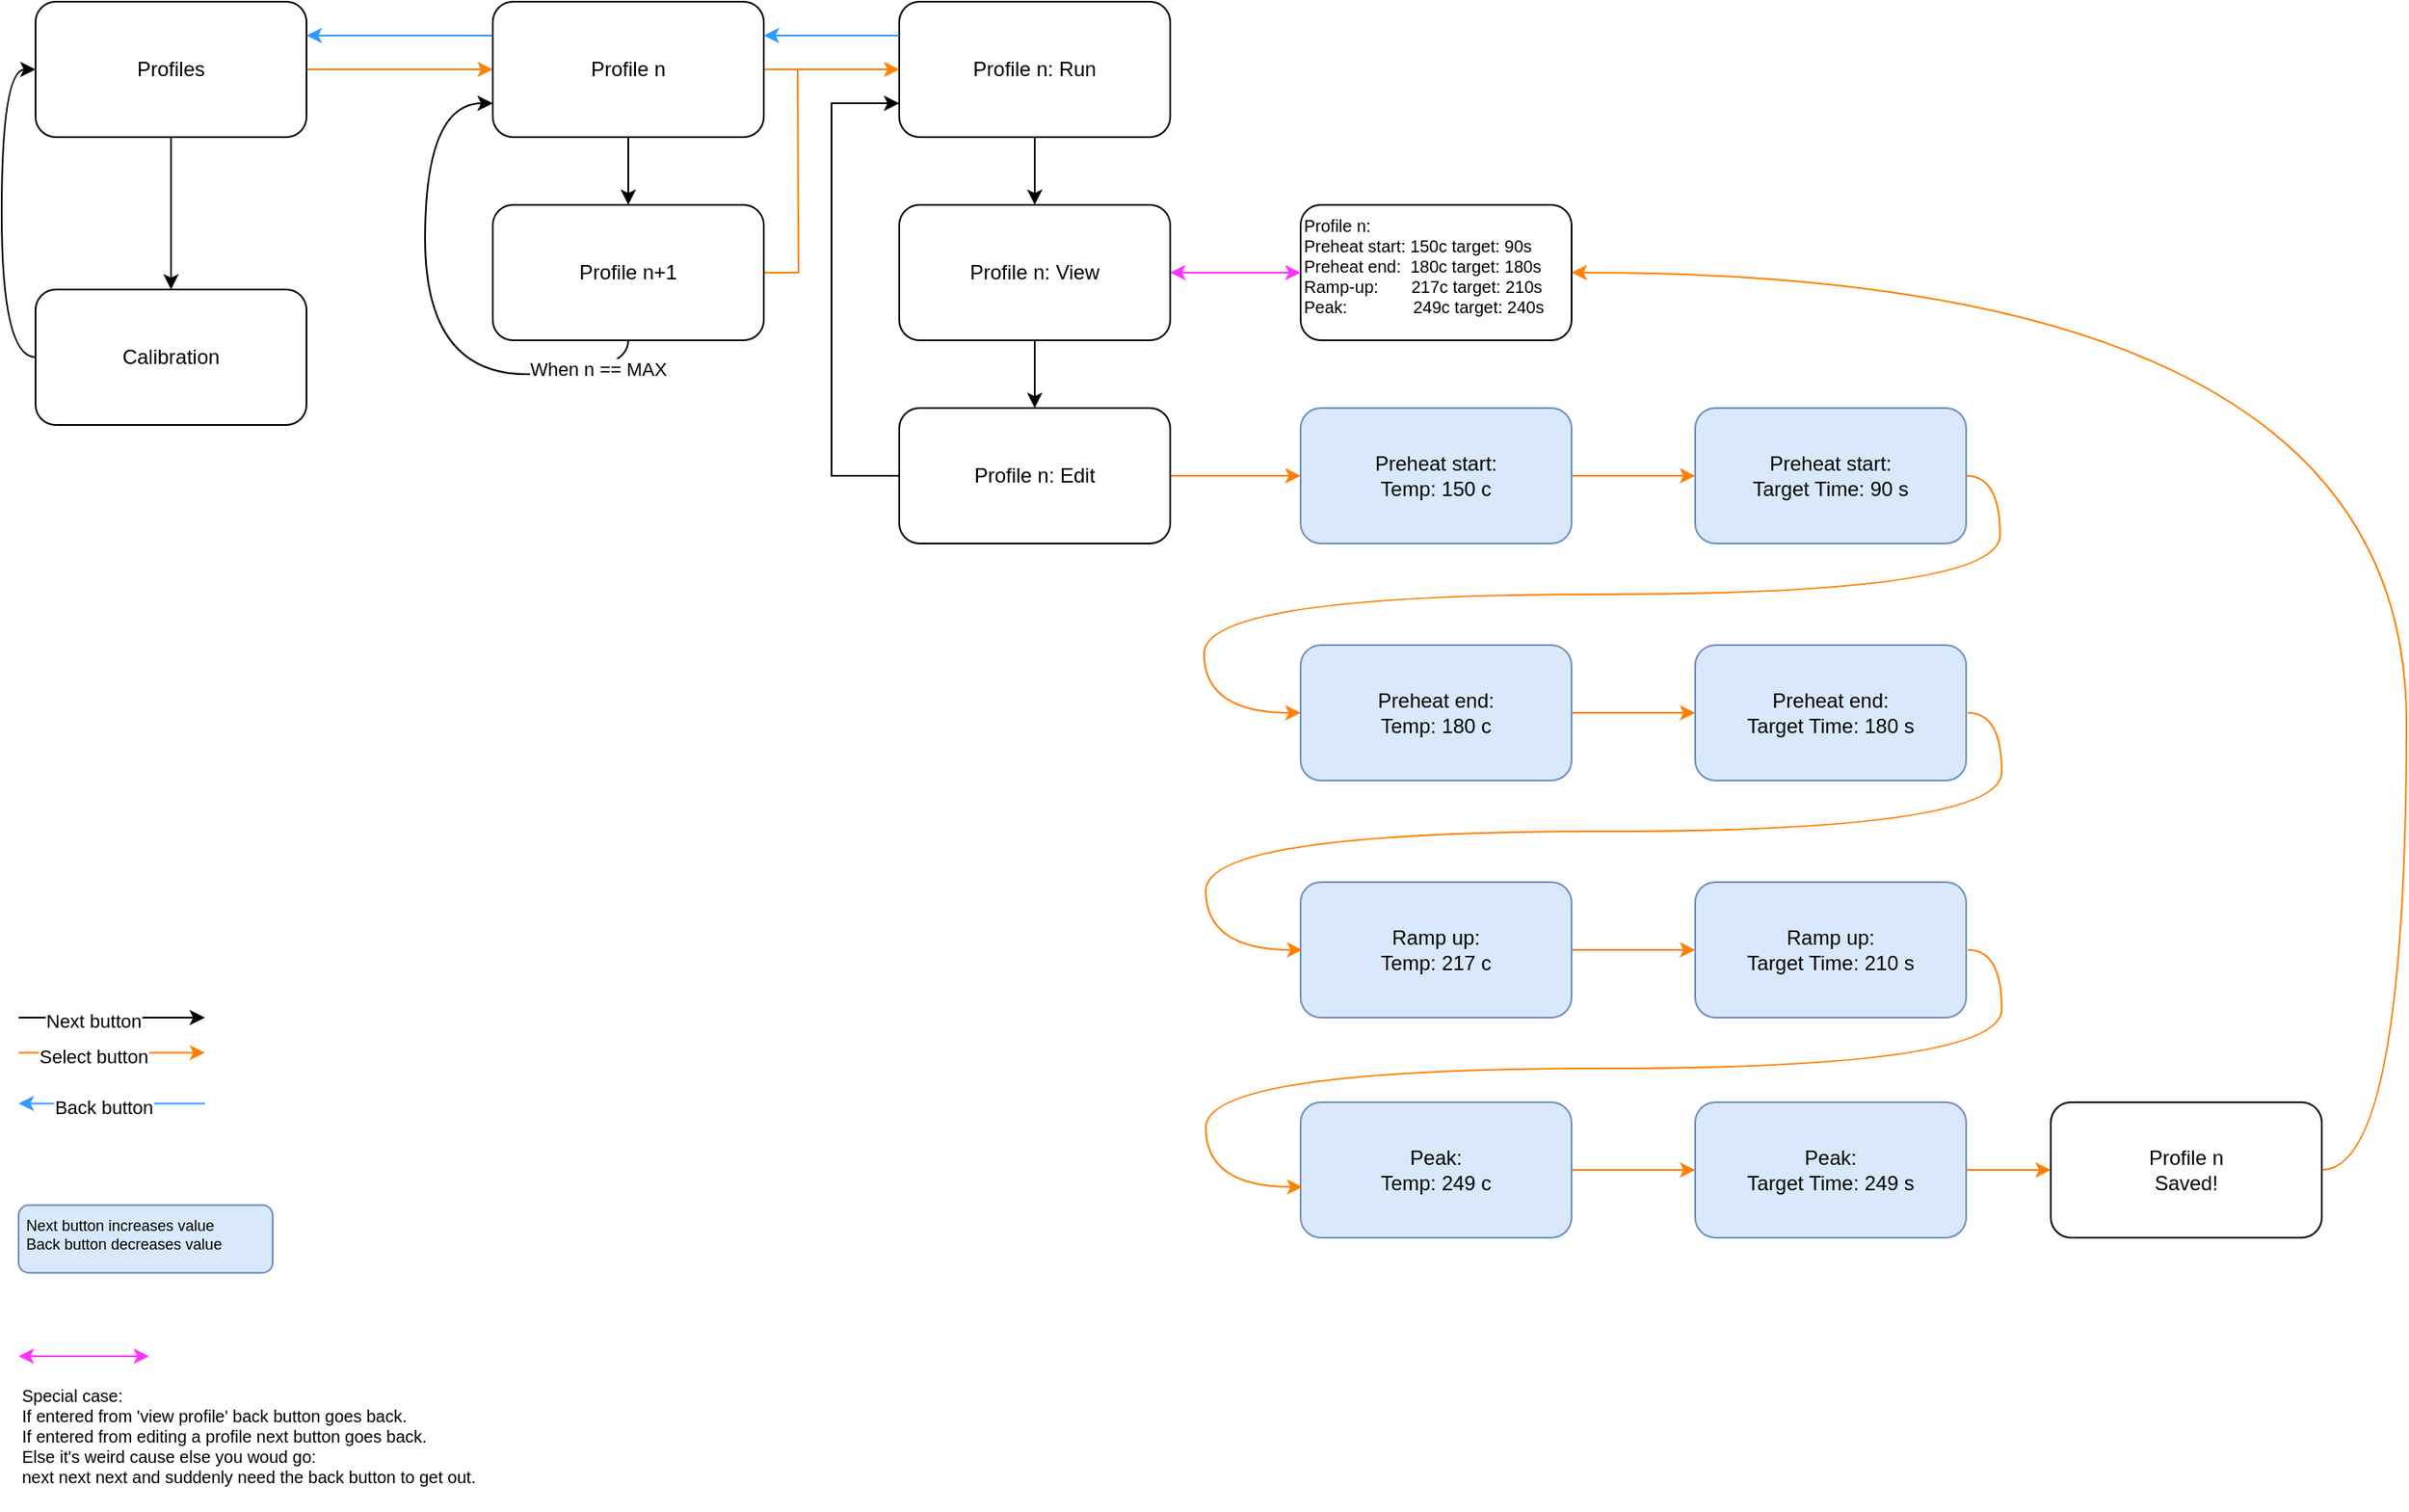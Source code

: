 <mxfile version="22.0.8" type="device">
  <diagram id="C5RBs43oDa-KdzZeNtuy" name="Page-1">
    <mxGraphModel dx="1481" dy="787" grid="1" gridSize="10" guides="1" tooltips="1" connect="1" arrows="1" fold="1" page="1" pageScale="1" pageWidth="827" pageHeight="1169" math="0" shadow="0">
      <root>
        <mxCell id="WIyWlLk6GJQsqaUBKTNV-0" />
        <mxCell id="WIyWlLk6GJQsqaUBKTNV-1" parent="WIyWlLk6GJQsqaUBKTNV-0" />
        <mxCell id="CHKVVRWl1DC87nrm_dnB-16" style="edgeStyle=orthogonalEdgeStyle;rounded=0;orthogonalLoop=1;jettySize=auto;html=1;exitX=1;exitY=0.5;exitDx=0;exitDy=0;entryX=0;entryY=0.5;entryDx=0;entryDy=0;strokeColor=#FF8000;" edge="1" parent="WIyWlLk6GJQsqaUBKTNV-1" source="CHKVVRWl1DC87nrm_dnB-0" target="CHKVVRWl1DC87nrm_dnB-3">
          <mxGeometry relative="1" as="geometry" />
        </mxCell>
        <mxCell id="CHKVVRWl1DC87nrm_dnB-52" style="edgeStyle=orthogonalEdgeStyle;rounded=0;orthogonalLoop=1;jettySize=auto;html=1;fontColor=#97D077;" edge="1" parent="WIyWlLk6GJQsqaUBKTNV-1" source="CHKVVRWl1DC87nrm_dnB-0" target="CHKVVRWl1DC87nrm_dnB-1">
          <mxGeometry relative="1" as="geometry" />
        </mxCell>
        <mxCell id="CHKVVRWl1DC87nrm_dnB-0" value="&lt;div&gt;Profiles&lt;/div&gt;" style="rounded=1;whiteSpace=wrap;html=1;" vertex="1" parent="WIyWlLk6GJQsqaUBKTNV-1">
          <mxGeometry x="80" y="50" width="160" height="80" as="geometry" />
        </mxCell>
        <mxCell id="CHKVVRWl1DC87nrm_dnB-5" style="edgeStyle=orthogonalEdgeStyle;orthogonalLoop=1;jettySize=auto;html=1;exitX=0;exitY=0.5;exitDx=0;exitDy=0;entryX=0;entryY=0.5;entryDx=0;entryDy=0;curved=1;" edge="1" parent="WIyWlLk6GJQsqaUBKTNV-1" source="CHKVVRWl1DC87nrm_dnB-1" target="CHKVVRWl1DC87nrm_dnB-0">
          <mxGeometry relative="1" as="geometry" />
        </mxCell>
        <mxCell id="CHKVVRWl1DC87nrm_dnB-1" value="&lt;div&gt;Calibration&lt;/div&gt;" style="rounded=1;whiteSpace=wrap;html=1;" vertex="1" parent="WIyWlLk6GJQsqaUBKTNV-1">
          <mxGeometry x="80" y="220" width="160" height="80" as="geometry" />
        </mxCell>
        <mxCell id="CHKVVRWl1DC87nrm_dnB-12" style="edgeStyle=orthogonalEdgeStyle;rounded=0;orthogonalLoop=1;jettySize=auto;html=1;exitX=0.5;exitY=1;exitDx=0;exitDy=0;entryX=0.5;entryY=0;entryDx=0;entryDy=0;" edge="1" parent="WIyWlLk6GJQsqaUBKTNV-1" source="CHKVVRWl1DC87nrm_dnB-2" target="CHKVVRWl1DC87nrm_dnB-10">
          <mxGeometry relative="1" as="geometry" />
        </mxCell>
        <mxCell id="CHKVVRWl1DC87nrm_dnB-2" value="&lt;div align=&quot;left&quot;&gt;Profile n: Run&lt;br&gt;&lt;/div&gt;" style="rounded=1;whiteSpace=wrap;html=1;" vertex="1" parent="WIyWlLk6GJQsqaUBKTNV-1">
          <mxGeometry x="590" y="50" width="160" height="80" as="geometry" />
        </mxCell>
        <mxCell id="CHKVVRWl1DC87nrm_dnB-8" style="edgeStyle=orthogonalEdgeStyle;orthogonalLoop=1;jettySize=auto;html=1;exitX=0.5;exitY=1;exitDx=0;exitDy=0;curved=1;startArrow=none;startFill=0;" edge="1" parent="WIyWlLk6GJQsqaUBKTNV-1" source="CHKVVRWl1DC87nrm_dnB-3" target="CHKVVRWl1DC87nrm_dnB-6">
          <mxGeometry relative="1" as="geometry">
            <Array as="points">
              <mxPoint x="430" y="140" />
              <mxPoint x="430" y="140" />
            </Array>
          </mxGeometry>
        </mxCell>
        <mxCell id="CHKVVRWl1DC87nrm_dnB-11" style="edgeStyle=orthogonalEdgeStyle;rounded=0;orthogonalLoop=1;jettySize=auto;html=1;exitX=1;exitY=0.5;exitDx=0;exitDy=0;strokeColor=#FF8000;" edge="1" parent="WIyWlLk6GJQsqaUBKTNV-1" source="CHKVVRWl1DC87nrm_dnB-3" target="CHKVVRWl1DC87nrm_dnB-2">
          <mxGeometry relative="1" as="geometry" />
        </mxCell>
        <mxCell id="CHKVVRWl1DC87nrm_dnB-63" style="edgeStyle=orthogonalEdgeStyle;rounded=0;orthogonalLoop=1;jettySize=auto;html=1;exitX=0;exitY=0.25;exitDx=0;exitDy=0;entryX=1;entryY=0.25;entryDx=0;entryDy=0;strokeColor=#3399FF;" edge="1" parent="WIyWlLk6GJQsqaUBKTNV-1" source="CHKVVRWl1DC87nrm_dnB-3" target="CHKVVRWl1DC87nrm_dnB-0">
          <mxGeometry relative="1" as="geometry" />
        </mxCell>
        <mxCell id="CHKVVRWl1DC87nrm_dnB-3" value="Profile n" style="rounded=1;whiteSpace=wrap;html=1;" vertex="1" parent="WIyWlLk6GJQsqaUBKTNV-1">
          <mxGeometry x="350" y="50" width="160" height="80" as="geometry" />
        </mxCell>
        <mxCell id="CHKVVRWl1DC87nrm_dnB-9" style="edgeStyle=orthogonalEdgeStyle;orthogonalLoop=1;jettySize=auto;html=1;exitX=0.5;exitY=1;exitDx=0;exitDy=0;entryX=0;entryY=0.75;entryDx=0;entryDy=0;curved=1;startArrow=none;startFill=0;" edge="1" parent="WIyWlLk6GJQsqaUBKTNV-1" source="CHKVVRWl1DC87nrm_dnB-6" target="CHKVVRWl1DC87nrm_dnB-3">
          <mxGeometry relative="1" as="geometry">
            <Array as="points">
              <mxPoint x="430" y="270" />
              <mxPoint x="310" y="270" />
              <mxPoint x="310" y="110" />
            </Array>
          </mxGeometry>
        </mxCell>
        <mxCell id="CHKVVRWl1DC87nrm_dnB-68" value="When n == MAX" style="edgeLabel;html=1;align=center;verticalAlign=middle;resizable=0;points=[];" vertex="1" connectable="0" parent="CHKVVRWl1DC87nrm_dnB-9">
          <mxGeometry x="-0.776" y="-3" relative="1" as="geometry">
            <mxPoint as="offset" />
          </mxGeometry>
        </mxCell>
        <mxCell id="CHKVVRWl1DC87nrm_dnB-51" style="edgeStyle=orthogonalEdgeStyle;rounded=0;orthogonalLoop=1;jettySize=auto;html=1;exitX=1;exitY=0.5;exitDx=0;exitDy=0;endArrow=none;endFill=0;strokeColor=#FF8000;" edge="1" parent="WIyWlLk6GJQsqaUBKTNV-1" source="CHKVVRWl1DC87nrm_dnB-6">
          <mxGeometry relative="1" as="geometry">
            <mxPoint x="530.0" y="90" as="targetPoint" />
          </mxGeometry>
        </mxCell>
        <mxCell id="CHKVVRWl1DC87nrm_dnB-6" value="Profile n+1" style="rounded=1;whiteSpace=wrap;html=1;" vertex="1" parent="WIyWlLk6GJQsqaUBKTNV-1">
          <mxGeometry x="350" y="170" width="160" height="80" as="geometry" />
        </mxCell>
        <mxCell id="CHKVVRWl1DC87nrm_dnB-14" style="edgeStyle=orthogonalEdgeStyle;rounded=0;orthogonalLoop=1;jettySize=auto;html=1;exitX=0.5;exitY=1;exitDx=0;exitDy=0;entryX=0.5;entryY=0;entryDx=0;entryDy=0;" edge="1" parent="WIyWlLk6GJQsqaUBKTNV-1" source="CHKVVRWl1DC87nrm_dnB-10" target="CHKVVRWl1DC87nrm_dnB-13">
          <mxGeometry relative="1" as="geometry" />
        </mxCell>
        <mxCell id="CHKVVRWl1DC87nrm_dnB-10" value="Profile n: View" style="rounded=1;whiteSpace=wrap;html=1;" vertex="1" parent="WIyWlLk6GJQsqaUBKTNV-1">
          <mxGeometry x="590" y="170" width="160" height="80" as="geometry" />
        </mxCell>
        <mxCell id="CHKVVRWl1DC87nrm_dnB-15" style="edgeStyle=orthogonalEdgeStyle;rounded=0;orthogonalLoop=1;jettySize=auto;html=1;exitX=0;exitY=0.5;exitDx=0;exitDy=0;entryX=0;entryY=0.75;entryDx=0;entryDy=0;" edge="1" parent="WIyWlLk6GJQsqaUBKTNV-1" source="CHKVVRWl1DC87nrm_dnB-13" target="CHKVVRWl1DC87nrm_dnB-2">
          <mxGeometry relative="1" as="geometry">
            <mxPoint x="550.0" y="100" as="targetPoint" />
            <Array as="points">
              <mxPoint x="550" y="330" />
              <mxPoint x="550" y="110" />
            </Array>
          </mxGeometry>
        </mxCell>
        <mxCell id="CHKVVRWl1DC87nrm_dnB-23" style="edgeStyle=orthogonalEdgeStyle;rounded=0;orthogonalLoop=1;jettySize=auto;html=1;exitX=1;exitY=0.5;exitDx=0;exitDy=0;strokeColor=#FF8000;" edge="1" parent="WIyWlLk6GJQsqaUBKTNV-1" source="CHKVVRWl1DC87nrm_dnB-13" target="CHKVVRWl1DC87nrm_dnB-18">
          <mxGeometry relative="1" as="geometry" />
        </mxCell>
        <mxCell id="CHKVVRWl1DC87nrm_dnB-13" value="Profile n: Edit" style="rounded=1;whiteSpace=wrap;html=1;" vertex="1" parent="WIyWlLk6GJQsqaUBKTNV-1">
          <mxGeometry x="590" y="290" width="160" height="80" as="geometry" />
        </mxCell>
        <mxCell id="CHKVVRWl1DC87nrm_dnB-17" value="&lt;div style=&quot;font-size: 10px;&quot; align=&quot;left&quot;&gt;&lt;font style=&quot;font-size: 10px;&quot;&gt;Profile n:&lt;br&gt;Preheat start: 150c target: 90s&lt;/font&gt;&lt;/div&gt;&lt;div style=&quot;font-size: 10px;&quot; align=&quot;left&quot;&gt;&lt;font style=&quot;font-size: 10px;&quot;&gt;Preheat end:&amp;nbsp; 180c target: 180s&lt;/font&gt;&lt;/div&gt;&lt;div style=&quot;font-size: 10px;&quot; align=&quot;left&quot;&gt;&lt;font style=&quot;font-size: 10px;&quot;&gt;Ramp-up:&amp;nbsp;&amp;nbsp;&amp;nbsp;&amp;nbsp;&amp;nbsp;&amp;nbsp; 217c target: 210s&lt;/font&gt;&lt;/div&gt;&lt;div style=&quot;font-size: 10px;&quot; align=&quot;left&quot;&gt;&lt;font style=&quot;font-size: 10px;&quot;&gt;Peak: &amp;nbsp; &amp;nbsp; &amp;nbsp;&amp;nbsp;&amp;nbsp;&amp;nbsp;&amp;nbsp;&amp;nbsp;&amp;nbsp;&amp;nbsp; 249c target: 240s&lt;br&gt;&lt;/font&gt;&lt;/div&gt;" style="rounded=1;whiteSpace=wrap;html=1;align=left;verticalAlign=top;" vertex="1" parent="WIyWlLk6GJQsqaUBKTNV-1">
          <mxGeometry x="827" y="170" width="160" height="80" as="geometry" />
        </mxCell>
        <mxCell id="CHKVVRWl1DC87nrm_dnB-26" style="edgeStyle=orthogonalEdgeStyle;rounded=0;orthogonalLoop=1;jettySize=auto;html=1;exitX=1;exitY=0.5;exitDx=0;exitDy=0;strokeColor=#FF8000;" edge="1" parent="WIyWlLk6GJQsqaUBKTNV-1" source="CHKVVRWl1DC87nrm_dnB-18" target="CHKVVRWl1DC87nrm_dnB-25">
          <mxGeometry relative="1" as="geometry" />
        </mxCell>
        <mxCell id="CHKVVRWl1DC87nrm_dnB-18" value="&lt;div&gt;Preheat start:&lt;/div&gt;&lt;div&gt;Temp: 150 c&lt;br&gt;&lt;/div&gt;" style="rounded=1;whiteSpace=wrap;html=1;fillColor=#dae8fc;strokeColor=#6c8ebf;" vertex="1" parent="WIyWlLk6GJQsqaUBKTNV-1">
          <mxGeometry x="827" y="290" width="160" height="80" as="geometry" />
        </mxCell>
        <mxCell id="CHKVVRWl1DC87nrm_dnB-19" value="" style="endArrow=classic;startArrow=classic;html=1;rounded=0;exitX=1;exitY=0.5;exitDx=0;exitDy=0;entryX=0;entryY=0.5;entryDx=0;entryDy=0;endFill=1;strokeColor=#FF33FF;" edge="1" parent="WIyWlLk6GJQsqaUBKTNV-1" source="CHKVVRWl1DC87nrm_dnB-10" target="CHKVVRWl1DC87nrm_dnB-17">
          <mxGeometry width="50" height="50" relative="1" as="geometry">
            <mxPoint x="570" y="380" as="sourcePoint" />
            <mxPoint x="620" y="330" as="targetPoint" />
          </mxGeometry>
        </mxCell>
        <mxCell id="CHKVVRWl1DC87nrm_dnB-45" style="edgeStyle=orthogonalEdgeStyle;orthogonalLoop=1;jettySize=auto;html=1;exitX=1;exitY=0.5;exitDx=0;exitDy=0;entryX=0;entryY=0.5;entryDx=0;entryDy=0;curved=1;strokeColor=#FF8000;" edge="1" parent="WIyWlLk6GJQsqaUBKTNV-1" source="CHKVVRWl1DC87nrm_dnB-25" target="CHKVVRWl1DC87nrm_dnB-35">
          <mxGeometry relative="1" as="geometry">
            <Array as="points">
              <mxPoint x="1240" y="330" />
              <mxPoint x="1240" y="400" />
              <mxPoint x="770" y="400" />
              <mxPoint x="770" y="470" />
            </Array>
          </mxGeometry>
        </mxCell>
        <mxCell id="CHKVVRWl1DC87nrm_dnB-25" value="&lt;div&gt;Preheat start:&lt;/div&gt;&lt;div&gt;Target Time: 90 s&lt;br&gt;&lt;/div&gt;" style="rounded=1;whiteSpace=wrap;html=1;fillColor=#dae8fc;strokeColor=#6c8ebf;" vertex="1" parent="WIyWlLk6GJQsqaUBKTNV-1">
          <mxGeometry x="1060" y="290" width="160" height="80" as="geometry" />
        </mxCell>
        <mxCell id="CHKVVRWl1DC87nrm_dnB-34" style="edgeStyle=orthogonalEdgeStyle;rounded=0;orthogonalLoop=1;jettySize=auto;html=1;exitX=1;exitY=0.5;exitDx=0;exitDy=0;strokeColor=#FF8000;" edge="1" parent="WIyWlLk6GJQsqaUBKTNV-1" source="CHKVVRWl1DC87nrm_dnB-35" target="CHKVVRWl1DC87nrm_dnB-36">
          <mxGeometry relative="1" as="geometry" />
        </mxCell>
        <mxCell id="CHKVVRWl1DC87nrm_dnB-35" value="&lt;div&gt;Preheat end:&lt;/div&gt;&lt;div&gt;Temp: 180 c&lt;br&gt;&lt;/div&gt;" style="rounded=1;whiteSpace=wrap;html=1;fillColor=#dae8fc;strokeColor=#6c8ebf;" vertex="1" parent="WIyWlLk6GJQsqaUBKTNV-1">
          <mxGeometry x="827" y="430" width="160" height="80" as="geometry" />
        </mxCell>
        <mxCell id="CHKVVRWl1DC87nrm_dnB-36" value="&lt;div&gt;Preheat end:&lt;/div&gt;&lt;div&gt;Target Time: 180 s&lt;br&gt;&lt;/div&gt;" style="rounded=1;whiteSpace=wrap;html=1;fillColor=#dae8fc;strokeColor=#6c8ebf;" vertex="1" parent="WIyWlLk6GJQsqaUBKTNV-1">
          <mxGeometry x="1060" y="430" width="160" height="80" as="geometry" />
        </mxCell>
        <mxCell id="CHKVVRWl1DC87nrm_dnB-37" style="edgeStyle=orthogonalEdgeStyle;rounded=0;orthogonalLoop=1;jettySize=auto;html=1;exitX=1;exitY=0.5;exitDx=0;exitDy=0;strokeColor=#FF8000;" edge="1" parent="WIyWlLk6GJQsqaUBKTNV-1" source="CHKVVRWl1DC87nrm_dnB-38" target="CHKVVRWl1DC87nrm_dnB-39">
          <mxGeometry relative="1" as="geometry" />
        </mxCell>
        <mxCell id="CHKVVRWl1DC87nrm_dnB-38" value="&lt;div&gt;Ramp up:&lt;/div&gt;&lt;div&gt;Temp: 217 c&lt;br&gt;&lt;/div&gt;" style="rounded=1;whiteSpace=wrap;html=1;fillColor=#dae8fc;strokeColor=#6c8ebf;" vertex="1" parent="WIyWlLk6GJQsqaUBKTNV-1">
          <mxGeometry x="827" y="570" width="160" height="80" as="geometry" />
        </mxCell>
        <mxCell id="CHKVVRWl1DC87nrm_dnB-39" value="&lt;div&gt;Ramp up:&lt;/div&gt;&lt;div&gt;Target Time: 210 s&lt;br&gt;&lt;/div&gt;" style="rounded=1;whiteSpace=wrap;html=1;fillColor=#dae8fc;strokeColor=#6c8ebf;" vertex="1" parent="WIyWlLk6GJQsqaUBKTNV-1">
          <mxGeometry x="1060" y="570" width="160" height="80" as="geometry" />
        </mxCell>
        <mxCell id="CHKVVRWl1DC87nrm_dnB-40" style="edgeStyle=orthogonalEdgeStyle;rounded=0;orthogonalLoop=1;jettySize=auto;html=1;exitX=1;exitY=0.5;exitDx=0;exitDy=0;strokeColor=#FF8000;" edge="1" parent="WIyWlLk6GJQsqaUBKTNV-1" source="CHKVVRWl1DC87nrm_dnB-41" target="CHKVVRWl1DC87nrm_dnB-42">
          <mxGeometry relative="1" as="geometry" />
        </mxCell>
        <mxCell id="CHKVVRWl1DC87nrm_dnB-41" value="&lt;div&gt;Peak:&lt;/div&gt;&lt;div&gt;Temp: 249 c&lt;br&gt;&lt;/div&gt;" style="rounded=1;whiteSpace=wrap;html=1;fillColor=#dae8fc;strokeColor=#6c8ebf;" vertex="1" parent="WIyWlLk6GJQsqaUBKTNV-1">
          <mxGeometry x="827" y="700" width="160" height="80" as="geometry" />
        </mxCell>
        <mxCell id="CHKVVRWl1DC87nrm_dnB-48" style="edgeStyle=orthogonalEdgeStyle;orthogonalLoop=1;jettySize=auto;html=1;entryX=1;entryY=0.5;entryDx=0;entryDy=0;exitX=1;exitY=0.5;exitDx=0;exitDy=0;curved=1;strokeColor=#FF8000;" edge="1" parent="WIyWlLk6GJQsqaUBKTNV-1" source="CHKVVRWl1DC87nrm_dnB-49" target="CHKVVRWl1DC87nrm_dnB-17">
          <mxGeometry relative="1" as="geometry">
            <mxPoint x="1543" y="740" as="sourcePoint" />
            <mxPoint x="1170" y="200" as="targetPoint" />
            <Array as="points">
              <mxPoint x="1480" y="740" />
              <mxPoint x="1480" y="210" />
            </Array>
          </mxGeometry>
        </mxCell>
        <mxCell id="CHKVVRWl1DC87nrm_dnB-50" style="edgeStyle=orthogonalEdgeStyle;rounded=0;orthogonalLoop=1;jettySize=auto;html=1;exitX=1;exitY=0.5;exitDx=0;exitDy=0;entryX=0;entryY=0.5;entryDx=0;entryDy=0;strokeColor=#FF8000;" edge="1" parent="WIyWlLk6GJQsqaUBKTNV-1" source="CHKVVRWl1DC87nrm_dnB-42" target="CHKVVRWl1DC87nrm_dnB-49">
          <mxGeometry relative="1" as="geometry" />
        </mxCell>
        <mxCell id="CHKVVRWl1DC87nrm_dnB-42" value="&lt;div&gt;Peak:&lt;/div&gt;&lt;div&gt;Target Time: 249 s&lt;br&gt;&lt;/div&gt;" style="rounded=1;whiteSpace=wrap;html=1;fillColor=#dae8fc;strokeColor=#6c8ebf;" vertex="1" parent="WIyWlLk6GJQsqaUBKTNV-1">
          <mxGeometry x="1060" y="700" width="160" height="80" as="geometry" />
        </mxCell>
        <mxCell id="CHKVVRWl1DC87nrm_dnB-46" style="edgeStyle=orthogonalEdgeStyle;orthogonalLoop=1;jettySize=auto;html=1;exitX=1;exitY=0.5;exitDx=0;exitDy=0;entryX=0;entryY=0.5;entryDx=0;entryDy=0;curved=1;strokeColor=#FF8000;" edge="1" parent="WIyWlLk6GJQsqaUBKTNV-1">
          <mxGeometry relative="1" as="geometry">
            <mxPoint x="1221" y="470" as="sourcePoint" />
            <mxPoint x="828" y="610" as="targetPoint" />
            <Array as="points">
              <mxPoint x="1241" y="470" />
              <mxPoint x="1241" y="540" />
              <mxPoint x="771" y="540" />
              <mxPoint x="771" y="610" />
            </Array>
          </mxGeometry>
        </mxCell>
        <mxCell id="CHKVVRWl1DC87nrm_dnB-47" style="edgeStyle=orthogonalEdgeStyle;orthogonalLoop=1;jettySize=auto;html=1;exitX=1;exitY=0.5;exitDx=0;exitDy=0;entryX=0;entryY=0.5;entryDx=0;entryDy=0;curved=1;strokeColor=#FF8000;" edge="1" parent="WIyWlLk6GJQsqaUBKTNV-1">
          <mxGeometry relative="1" as="geometry">
            <mxPoint x="1221" y="610" as="sourcePoint" />
            <mxPoint x="828" y="750" as="targetPoint" />
            <Array as="points">
              <mxPoint x="1241" y="610" />
              <mxPoint x="1241" y="680" />
              <mxPoint x="771" y="680" />
              <mxPoint x="771" y="750" />
            </Array>
          </mxGeometry>
        </mxCell>
        <mxCell id="CHKVVRWl1DC87nrm_dnB-49" value="&lt;div&gt;Profile n&lt;/div&gt;&lt;div&gt;Saved!&lt;br&gt;&lt;/div&gt;" style="rounded=1;whiteSpace=wrap;html=1;" vertex="1" parent="WIyWlLk6GJQsqaUBKTNV-1">
          <mxGeometry x="1270" y="700" width="160" height="80" as="geometry" />
        </mxCell>
        <mxCell id="CHKVVRWl1DC87nrm_dnB-56" style="edgeStyle=orthogonalEdgeStyle;rounded=0;orthogonalLoop=1;jettySize=auto;html=1;exitX=1;exitY=0.5;exitDx=0;exitDy=0;entryX=0;entryY=0.5;entryDx=0;entryDy=0;strokeColor=#FF8000;" edge="1" parent="WIyWlLk6GJQsqaUBKTNV-1">
          <mxGeometry relative="1" as="geometry">
            <mxPoint x="70" y="670.71" as="sourcePoint" />
            <mxPoint x="180" y="670.71" as="targetPoint" />
          </mxGeometry>
        </mxCell>
        <mxCell id="CHKVVRWl1DC87nrm_dnB-57" value="Select button" style="edgeLabel;html=1;align=center;verticalAlign=middle;resizable=0;points=[];" vertex="1" connectable="0" parent="CHKVVRWl1DC87nrm_dnB-56">
          <mxGeometry x="-0.213" y="-2" relative="1" as="geometry">
            <mxPoint as="offset" />
          </mxGeometry>
        </mxCell>
        <mxCell id="CHKVVRWl1DC87nrm_dnB-58" value="&lt;div&gt;&amp;nbsp;Next button increases value&lt;br&gt;&amp;nbsp;Back button decreases value&lt;/div&gt;" style="rounded=1;whiteSpace=wrap;html=1;fillColor=#dae8fc;strokeColor=#6c8ebf;verticalAlign=top;align=left;fontSize=9;" vertex="1" parent="WIyWlLk6GJQsqaUBKTNV-1">
          <mxGeometry x="70" y="760.71" width="150" height="40" as="geometry" />
        </mxCell>
        <mxCell id="CHKVVRWl1DC87nrm_dnB-59" value="" style="endArrow=classic;startArrow=classic;html=1;rounded=0;exitX=1;exitY=0.5;exitDx=0;exitDy=0;entryX=0;entryY=0.5;entryDx=0;entryDy=0;endFill=1;strokeColor=#FF33FF;" edge="1" parent="WIyWlLk6GJQsqaUBKTNV-1">
          <mxGeometry width="50" height="50" relative="1" as="geometry">
            <mxPoint x="70" y="850" as="sourcePoint" />
            <mxPoint x="147" y="850" as="targetPoint" />
          </mxGeometry>
        </mxCell>
        <mxCell id="CHKVVRWl1DC87nrm_dnB-60" value="Special case:&lt;br style=&quot;font-size: 10px;&quot;&gt;&lt;div style=&quot;font-size: 10px;&quot;&gt;If entered from &#39;view profile&#39; back button goes back.&lt;/div&gt;&lt;div style=&quot;font-size: 10px;&quot;&gt;If entered from editing a profile next button goes back.&lt;br style=&quot;font-size: 10px;&quot;&gt;Else it&#39;s weird cause else you woud go:&lt;/div&gt;&lt;div style=&quot;font-size: 10px;&quot;&gt;next next next and suddenly need the back button to get out.&lt;br style=&quot;font-size: 10px;&quot;&gt;&lt;/div&gt;" style="rounded=1;whiteSpace=wrap;html=1;strokeColor=none;verticalAlign=top;align=left;fontSize=10;" vertex="1" parent="WIyWlLk6GJQsqaUBKTNV-1">
          <mxGeometry x="70" y="860.71" width="330" height="80" as="geometry" />
        </mxCell>
        <mxCell id="CHKVVRWl1DC87nrm_dnB-61" style="edgeStyle=orthogonalEdgeStyle;rounded=0;orthogonalLoop=1;jettySize=auto;html=1;exitX=1;exitY=0.5;exitDx=0;exitDy=0;entryX=0;entryY=0.5;entryDx=0;entryDy=0;strokeColor=#000000;" edge="1" parent="WIyWlLk6GJQsqaUBKTNV-1">
          <mxGeometry relative="1" as="geometry">
            <mxPoint x="70" y="650" as="sourcePoint" />
            <mxPoint x="180" y="650" as="targetPoint" />
          </mxGeometry>
        </mxCell>
        <mxCell id="CHKVVRWl1DC87nrm_dnB-62" value="Next button" style="edgeLabel;html=1;align=center;verticalAlign=middle;resizable=0;points=[];" vertex="1" connectable="0" parent="CHKVVRWl1DC87nrm_dnB-61">
          <mxGeometry x="-0.213" y="-2" relative="1" as="geometry">
            <mxPoint as="offset" />
          </mxGeometry>
        </mxCell>
        <mxCell id="CHKVVRWl1DC87nrm_dnB-65" style="edgeStyle=orthogonalEdgeStyle;rounded=0;orthogonalLoop=1;jettySize=auto;html=1;exitX=0;exitY=0.25;exitDx=0;exitDy=0;entryX=1;entryY=0.25;entryDx=0;entryDy=0;strokeColor=#3399FF;" edge="1" parent="WIyWlLk6GJQsqaUBKTNV-1">
          <mxGeometry relative="1" as="geometry">
            <mxPoint x="180" y="700.71" as="sourcePoint" />
            <mxPoint x="70" y="700.71" as="targetPoint" />
          </mxGeometry>
        </mxCell>
        <mxCell id="CHKVVRWl1DC87nrm_dnB-66" value="&lt;div&gt;Back button&lt;/div&gt;" style="edgeLabel;html=1;align=center;verticalAlign=middle;resizable=0;points=[];" vertex="1" connectable="0" parent="CHKVVRWl1DC87nrm_dnB-65">
          <mxGeometry x="0.096" y="2" relative="1" as="geometry">
            <mxPoint as="offset" />
          </mxGeometry>
        </mxCell>
        <mxCell id="CHKVVRWl1DC87nrm_dnB-67" style="edgeStyle=orthogonalEdgeStyle;rounded=0;orthogonalLoop=1;jettySize=auto;html=1;entryX=1;entryY=0.25;entryDx=0;entryDy=0;strokeColor=#3399FF;" edge="1" parent="WIyWlLk6GJQsqaUBKTNV-1">
          <mxGeometry relative="1" as="geometry">
            <mxPoint x="590" y="70" as="sourcePoint" />
            <mxPoint x="510" y="70" as="targetPoint" />
          </mxGeometry>
        </mxCell>
      </root>
    </mxGraphModel>
  </diagram>
</mxfile>
